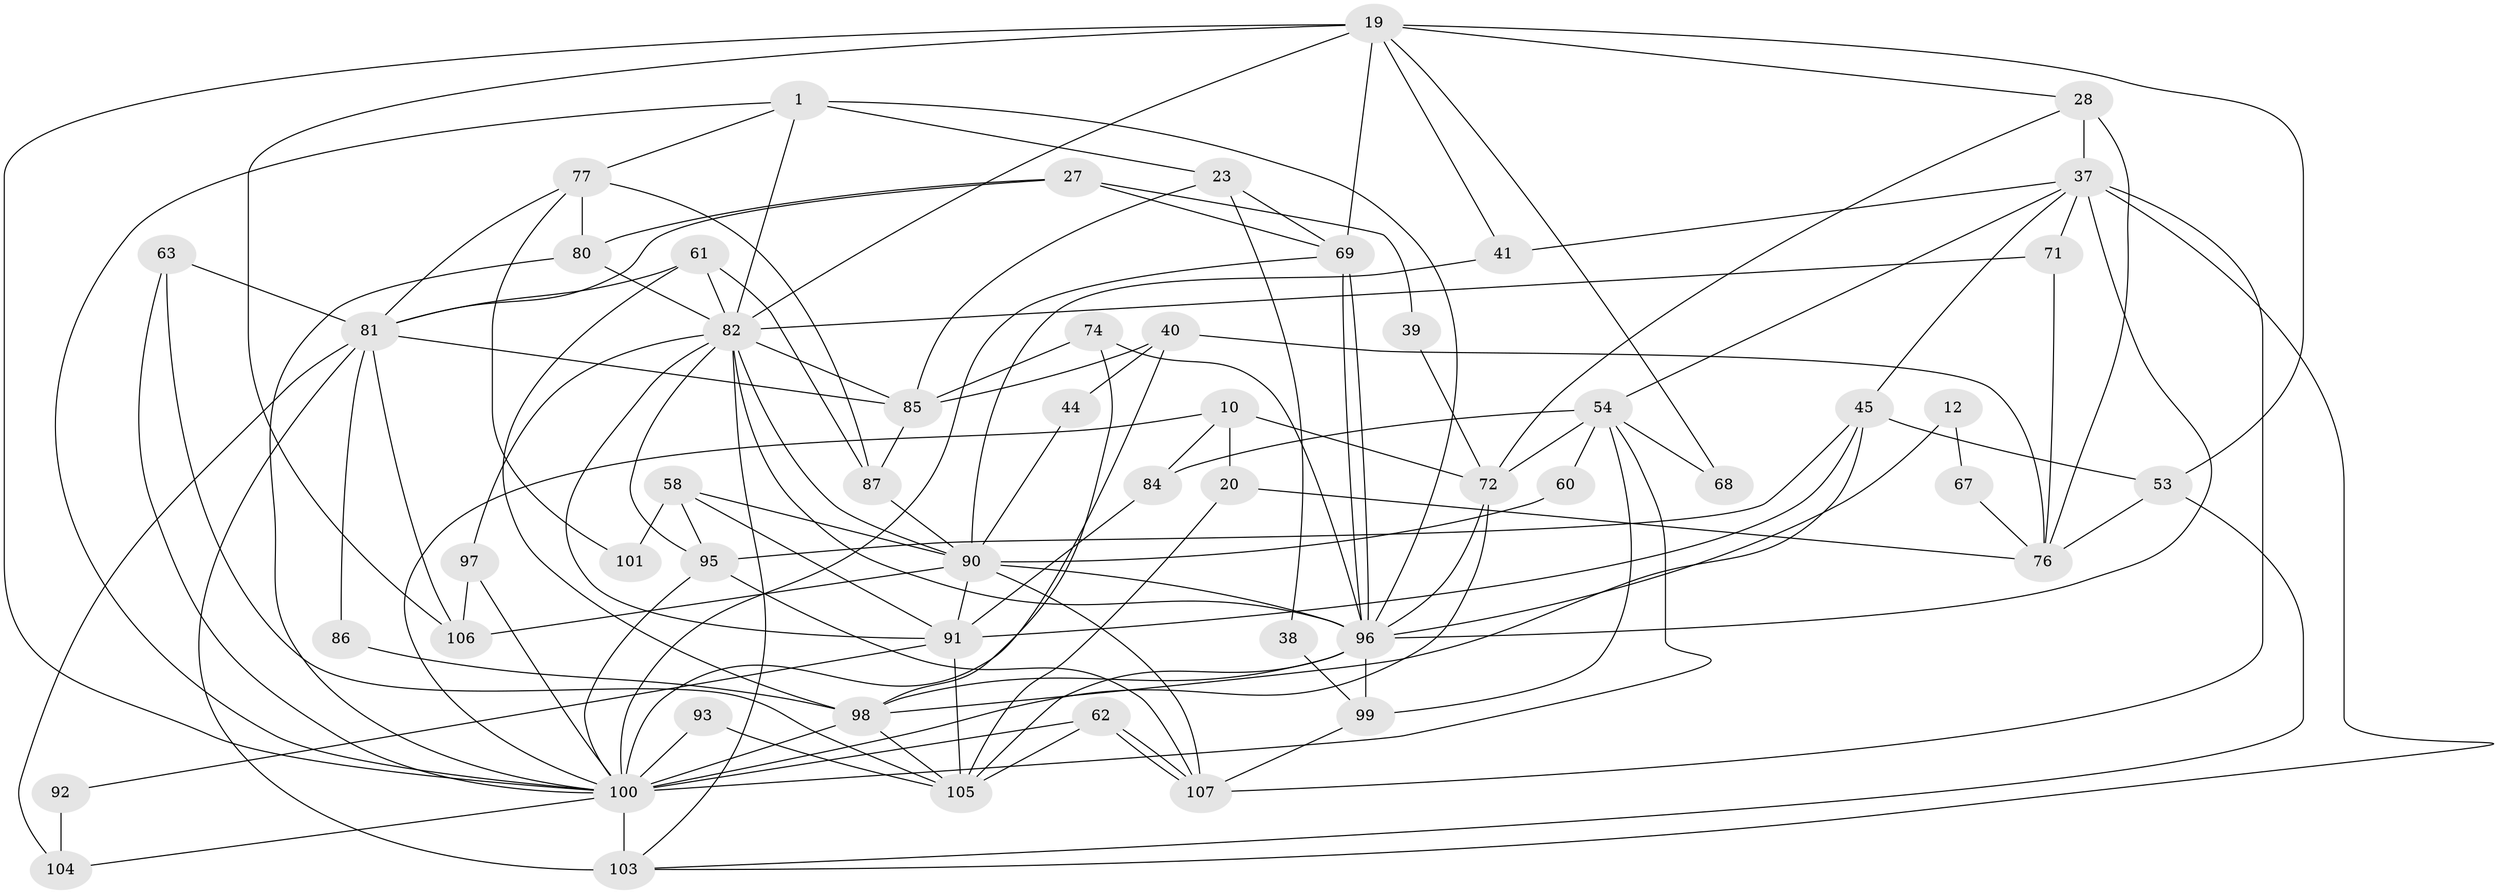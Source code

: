 // original degree distribution, {8: 0.028037383177570093, 3: 0.2336448598130841, 4: 0.22429906542056074, 2: 0.17757009345794392, 6: 0.06542056074766354, 5: 0.2336448598130841, 7: 0.037383177570093455}
// Generated by graph-tools (version 1.1) at 2025/49/03/09/25 04:49:59]
// undirected, 53 vertices, 128 edges
graph export_dot {
graph [start="1"]
  node [color=gray90,style=filled];
  1;
  10;
  12;
  19 [super="+7+2"];
  20;
  23;
  27;
  28;
  37 [super="+32"];
  38;
  39;
  40;
  41;
  44;
  45 [super="+26"];
  53 [super="+3"];
  54;
  58;
  60;
  61 [super="+55"];
  62;
  63;
  67;
  68;
  69 [super="+59"];
  71 [super="+24"];
  72 [super="+66"];
  74;
  76 [super="+50"];
  77 [super="+25"];
  80;
  81 [super="+13+36+48"];
  82 [super="+56+17+78"];
  84 [super="+4"];
  85 [super="+31"];
  86;
  87;
  90 [super="+42+47"];
  91 [super="+70"];
  92;
  93;
  95 [super="+64"];
  96 [super="+88+75+29"];
  97;
  98 [super="+21+30+73"];
  99 [super="+79"];
  100 [super="+89+83"];
  101;
  103 [super="+57+102"];
  104;
  105 [super="+94"];
  106;
  107 [super="+65"];
  1 -- 82 [weight=3];
  1 -- 23;
  1 -- 77 [weight=2];
  1 -- 100;
  1 -- 96;
  10 -- 72;
  10 -- 20;
  10 -- 84 [weight=2];
  10 -- 100;
  12 -- 67;
  12 -- 96;
  19 -- 53;
  19 -- 68;
  19 -- 82 [weight=2];
  19 -- 69 [weight=3];
  19 -- 41;
  19 -- 106;
  19 -- 28;
  19 -- 100;
  20 -- 76;
  20 -- 105;
  23 -- 38;
  23 -- 69;
  23 -- 85;
  27 -- 80;
  27 -- 39;
  27 -- 69;
  27 -- 81;
  28 -- 76 [weight=2];
  28 -- 72;
  28 -- 37;
  37 -- 41;
  37 -- 71;
  37 -- 45;
  37 -- 54;
  37 -- 103;
  37 -- 96 [weight=2];
  37 -- 107;
  38 -- 99;
  39 -- 72;
  40 -- 44;
  40 -- 76;
  40 -- 85;
  40 -- 100;
  41 -- 90;
  44 -- 90;
  45 -- 91;
  45 -- 53;
  45 -- 95;
  45 -- 98;
  53 -- 76;
  53 -- 103;
  54 -- 60;
  54 -- 68;
  54 -- 72 [weight=2];
  54 -- 84;
  54 -- 99;
  54 -- 100;
  58 -- 91 [weight=2];
  58 -- 101;
  58 -- 90;
  58 -- 95;
  60 -- 90;
  61 -- 82;
  61 -- 87;
  61 -- 81;
  61 -- 98;
  62 -- 107;
  62 -- 107;
  62 -- 105;
  62 -- 100;
  63 -- 105;
  63 -- 81;
  63 -- 100;
  67 -- 76 [weight=2];
  69 -- 96;
  69 -- 96;
  69 -- 100;
  71 -- 82;
  71 -- 76;
  72 -- 100;
  72 -- 96;
  74 -- 85 [weight=2];
  74 -- 98;
  74 -- 96 [weight=2];
  77 -- 87;
  77 -- 80;
  77 -- 101;
  77 -- 81 [weight=2];
  80 -- 82;
  80 -- 100;
  81 -- 104;
  81 -- 85;
  81 -- 86;
  81 -- 103 [weight=2];
  81 -- 106;
  82 -- 95;
  82 -- 97;
  82 -- 85;
  82 -- 103 [weight=2];
  82 -- 91;
  82 -- 96 [weight=2];
  82 -- 90;
  84 -- 91 [weight=2];
  85 -- 87;
  86 -- 98;
  87 -- 90;
  90 -- 96 [weight=2];
  90 -- 106;
  90 -- 107 [weight=2];
  90 -- 91 [weight=2];
  91 -- 92;
  91 -- 105 [weight=2];
  92 -- 104;
  93 -- 100;
  93 -- 105;
  95 -- 100;
  95 -- 107;
  96 -- 98;
  96 -- 105 [weight=3];
  96 -- 99 [weight=2];
  97 -- 106;
  97 -- 100;
  98 -- 105 [weight=2];
  98 -- 100 [weight=2];
  99 -- 107;
  100 -- 103 [weight=3];
  100 -- 104;
}
